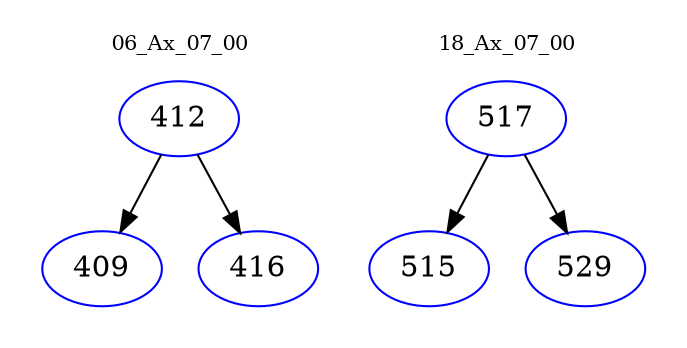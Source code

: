 digraph{
subgraph cluster_0 {
color = white
label = "06_Ax_07_00";
fontsize=10;
T0_412 [label="412", color="blue"]
T0_412 -> T0_409 [color="black"]
T0_409 [label="409", color="blue"]
T0_412 -> T0_416 [color="black"]
T0_416 [label="416", color="blue"]
}
subgraph cluster_1 {
color = white
label = "18_Ax_07_00";
fontsize=10;
T1_517 [label="517", color="blue"]
T1_517 -> T1_515 [color="black"]
T1_515 [label="515", color="blue"]
T1_517 -> T1_529 [color="black"]
T1_529 [label="529", color="blue"]
}
}
